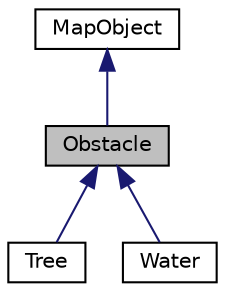 digraph "Obstacle"
{
 // LATEX_PDF_SIZE
  edge [fontname="Helvetica",fontsize="10",labelfontname="Helvetica",labelfontsize="10"];
  node [fontname="Helvetica",fontsize="10",shape=record];
  Node1 [label="Obstacle",height=0.2,width=0.4,color="black", fillcolor="grey75", style="filled", fontcolor="black",tooltip="Classe Obstacle"];
  Node2 -> Node1 [dir="back",color="midnightblue",fontsize="10",style="solid",fontname="Helvetica"];
  Node2 [label="MapObject",height=0.2,width=0.4,color="black", fillcolor="white", style="filled",URL="$class_map_object.html",tooltip="Classe MapObject que compõe a matriz do mapa do jogo."];
  Node1 -> Node3 [dir="back",color="midnightblue",fontsize="10",style="solid",fontname="Helvetica"];
  Node3 [label="Tree",height=0.2,width=0.4,color="black", fillcolor="white", style="filled",URL="$class_tree.html",tooltip="Classe Tree que é obstáculo do jogo."];
  Node1 -> Node4 [dir="back",color="midnightblue",fontsize="10",style="solid",fontname="Helvetica"];
  Node4 [label="Water",height=0.2,width=0.4,color="black", fillcolor="white", style="filled",URL="$class_water.html",tooltip="Classe Water que é obstáculo do jogo."];
}
